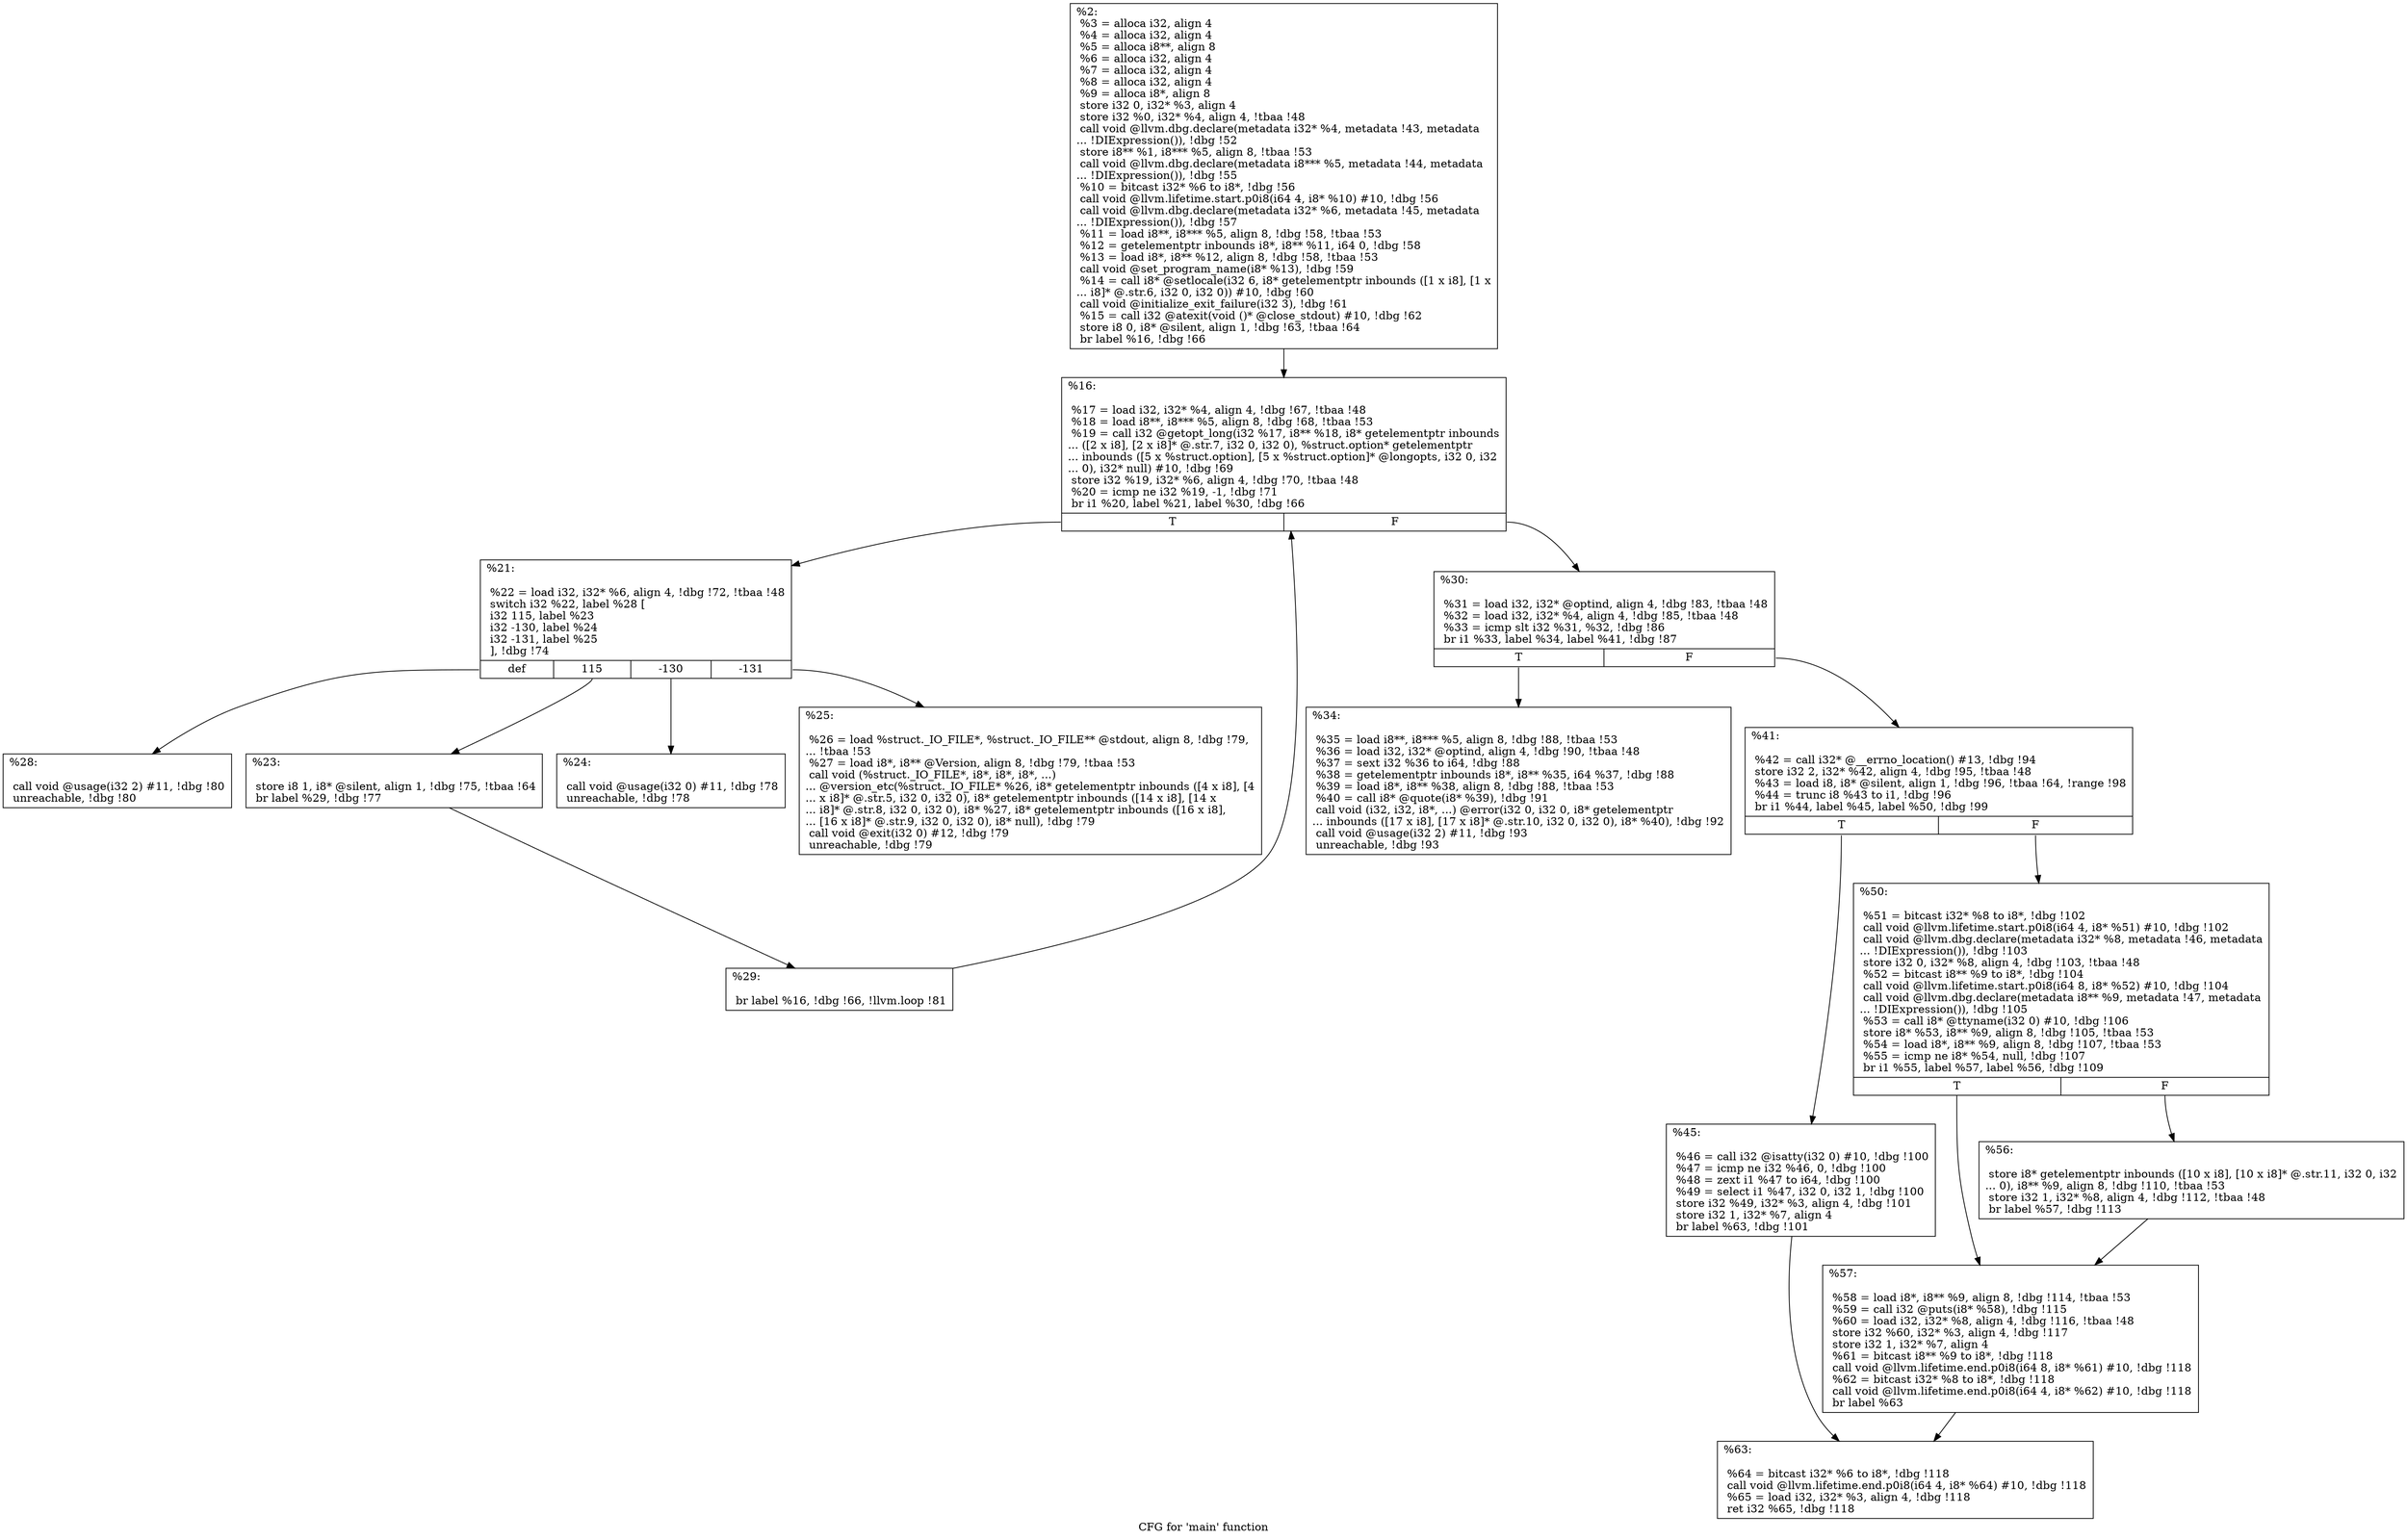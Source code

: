 digraph "CFG for 'main' function" {
	label="CFG for 'main' function";

	Node0x1e33370 [shape=record,label="{%2:\l  %3 = alloca i32, align 4\l  %4 = alloca i32, align 4\l  %5 = alloca i8**, align 8\l  %6 = alloca i32, align 4\l  %7 = alloca i32, align 4\l  %8 = alloca i32, align 4\l  %9 = alloca i8*, align 8\l  store i32 0, i32* %3, align 4\l  store i32 %0, i32* %4, align 4, !tbaa !48\l  call void @llvm.dbg.declare(metadata i32* %4, metadata !43, metadata\l... !DIExpression()), !dbg !52\l  store i8** %1, i8*** %5, align 8, !tbaa !53\l  call void @llvm.dbg.declare(metadata i8*** %5, metadata !44, metadata\l... !DIExpression()), !dbg !55\l  %10 = bitcast i32* %6 to i8*, !dbg !56\l  call void @llvm.lifetime.start.p0i8(i64 4, i8* %10) #10, !dbg !56\l  call void @llvm.dbg.declare(metadata i32* %6, metadata !45, metadata\l... !DIExpression()), !dbg !57\l  %11 = load i8**, i8*** %5, align 8, !dbg !58, !tbaa !53\l  %12 = getelementptr inbounds i8*, i8** %11, i64 0, !dbg !58\l  %13 = load i8*, i8** %12, align 8, !dbg !58, !tbaa !53\l  call void @set_program_name(i8* %13), !dbg !59\l  %14 = call i8* @setlocale(i32 6, i8* getelementptr inbounds ([1 x i8], [1 x\l... i8]* @.str.6, i32 0, i32 0)) #10, !dbg !60\l  call void @initialize_exit_failure(i32 3), !dbg !61\l  %15 = call i32 @atexit(void ()* @close_stdout) #10, !dbg !62\l  store i8 0, i8* @silent, align 1, !dbg !63, !tbaa !64\l  br label %16, !dbg !66\l}"];
	Node0x1e33370 -> Node0x1e33450;
	Node0x1e33450 [shape=record,label="{%16:\l\l  %17 = load i32, i32* %4, align 4, !dbg !67, !tbaa !48\l  %18 = load i8**, i8*** %5, align 8, !dbg !68, !tbaa !53\l  %19 = call i32 @getopt_long(i32 %17, i8** %18, i8* getelementptr inbounds\l... ([2 x i8], [2 x i8]* @.str.7, i32 0, i32 0), %struct.option* getelementptr\l... inbounds ([5 x %struct.option], [5 x %struct.option]* @longopts, i32 0, i32\l... 0), i32* null) #10, !dbg !69\l  store i32 %19, i32* %6, align 4, !dbg !70, !tbaa !48\l  %20 = icmp ne i32 %19, -1, !dbg !71\l  br i1 %20, label %21, label %30, !dbg !66\l|{<s0>T|<s1>F}}"];
	Node0x1e33450:s0 -> Node0x1e334a0;
	Node0x1e33450:s1 -> Node0x1e33680;
	Node0x1e334a0 [shape=record,label="{%21:\l\l  %22 = load i32, i32* %6, align 4, !dbg !72, !tbaa !48\l  switch i32 %22, label %28 [\l    i32 115, label %23\l    i32 -130, label %24\l    i32 -131, label %25\l  ], !dbg !74\l|{<s0>def|<s1>115|<s2>-130|<s3>-131}}"];
	Node0x1e334a0:s0 -> Node0x1e335e0;
	Node0x1e334a0:s1 -> Node0x1e334f0;
	Node0x1e334a0:s2 -> Node0x1e33540;
	Node0x1e334a0:s3 -> Node0x1e33590;
	Node0x1e334f0 [shape=record,label="{%23:\l\l  store i8 1, i8* @silent, align 1, !dbg !75, !tbaa !64\l  br label %29, !dbg !77\l}"];
	Node0x1e334f0 -> Node0x1e33630;
	Node0x1e33540 [shape=record,label="{%24:\l\l  call void @usage(i32 0) #11, !dbg !78\l  unreachable, !dbg !78\l}"];
	Node0x1e33590 [shape=record,label="{%25:\l\l  %26 = load %struct._IO_FILE*, %struct._IO_FILE** @stdout, align 8, !dbg !79,\l... !tbaa !53\l  %27 = load i8*, i8** @Version, align 8, !dbg !79, !tbaa !53\l  call void (%struct._IO_FILE*, i8*, i8*, i8*, ...)\l... @version_etc(%struct._IO_FILE* %26, i8* getelementptr inbounds ([4 x i8], [4\l... x i8]* @.str.5, i32 0, i32 0), i8* getelementptr inbounds ([14 x i8], [14 x\l... i8]* @.str.8, i32 0, i32 0), i8* %27, i8* getelementptr inbounds ([16 x i8],\l... [16 x i8]* @.str.9, i32 0, i32 0), i8* null), !dbg !79\l  call void @exit(i32 0) #12, !dbg !79\l  unreachable, !dbg !79\l}"];
	Node0x1e335e0 [shape=record,label="{%28:\l\l  call void @usage(i32 2) #11, !dbg !80\l  unreachable, !dbg !80\l}"];
	Node0x1e33630 [shape=record,label="{%29:\l\l  br label %16, !dbg !66, !llvm.loop !81\l}"];
	Node0x1e33630 -> Node0x1e33450;
	Node0x1e33680 [shape=record,label="{%30:\l\l  %31 = load i32, i32* @optind, align 4, !dbg !83, !tbaa !48\l  %32 = load i32, i32* %4, align 4, !dbg !85, !tbaa !48\l  %33 = icmp slt i32 %31, %32, !dbg !86\l  br i1 %33, label %34, label %41, !dbg !87\l|{<s0>T|<s1>F}}"];
	Node0x1e33680:s0 -> Node0x1e336d0;
	Node0x1e33680:s1 -> Node0x1e33720;
	Node0x1e336d0 [shape=record,label="{%34:\l\l  %35 = load i8**, i8*** %5, align 8, !dbg !88, !tbaa !53\l  %36 = load i32, i32* @optind, align 4, !dbg !90, !tbaa !48\l  %37 = sext i32 %36 to i64, !dbg !88\l  %38 = getelementptr inbounds i8*, i8** %35, i64 %37, !dbg !88\l  %39 = load i8*, i8** %38, align 8, !dbg !88, !tbaa !53\l  %40 = call i8* @quote(i8* %39), !dbg !91\l  call void (i32, i32, i8*, ...) @error(i32 0, i32 0, i8* getelementptr\l... inbounds ([17 x i8], [17 x i8]* @.str.10, i32 0, i32 0), i8* %40), !dbg !92\l  call void @usage(i32 2) #11, !dbg !93\l  unreachable, !dbg !93\l}"];
	Node0x1e33720 [shape=record,label="{%41:\l\l  %42 = call i32* @__errno_location() #13, !dbg !94\l  store i32 2, i32* %42, align 4, !dbg !95, !tbaa !48\l  %43 = load i8, i8* @silent, align 1, !dbg !96, !tbaa !64, !range !98\l  %44 = trunc i8 %43 to i1, !dbg !96\l  br i1 %44, label %45, label %50, !dbg !99\l|{<s0>T|<s1>F}}"];
	Node0x1e33720:s0 -> Node0x1e33770;
	Node0x1e33720:s1 -> Node0x1e337c0;
	Node0x1e33770 [shape=record,label="{%45:\l\l  %46 = call i32 @isatty(i32 0) #10, !dbg !100\l  %47 = icmp ne i32 %46, 0, !dbg !100\l  %48 = zext i1 %47 to i64, !dbg !100\l  %49 = select i1 %47, i32 0, i32 1, !dbg !100\l  store i32 %49, i32* %3, align 4, !dbg !101\l  store i32 1, i32* %7, align 4\l  br label %63, !dbg !101\l}"];
	Node0x1e33770 -> Node0x1e338b0;
	Node0x1e337c0 [shape=record,label="{%50:\l\l  %51 = bitcast i32* %8 to i8*, !dbg !102\l  call void @llvm.lifetime.start.p0i8(i64 4, i8* %51) #10, !dbg !102\l  call void @llvm.dbg.declare(metadata i32* %8, metadata !46, metadata\l... !DIExpression()), !dbg !103\l  store i32 0, i32* %8, align 4, !dbg !103, !tbaa !48\l  %52 = bitcast i8** %9 to i8*, !dbg !104\l  call void @llvm.lifetime.start.p0i8(i64 8, i8* %52) #10, !dbg !104\l  call void @llvm.dbg.declare(metadata i8** %9, metadata !47, metadata\l... !DIExpression()), !dbg !105\l  %53 = call i8* @ttyname(i32 0) #10, !dbg !106\l  store i8* %53, i8** %9, align 8, !dbg !105, !tbaa !53\l  %54 = load i8*, i8** %9, align 8, !dbg !107, !tbaa !53\l  %55 = icmp ne i8* %54, null, !dbg !107\l  br i1 %55, label %57, label %56, !dbg !109\l|{<s0>T|<s1>F}}"];
	Node0x1e337c0:s0 -> Node0x1e33860;
	Node0x1e337c0:s1 -> Node0x1e33810;
	Node0x1e33810 [shape=record,label="{%56:\l\l  store i8* getelementptr inbounds ([10 x i8], [10 x i8]* @.str.11, i32 0, i32\l... 0), i8** %9, align 8, !dbg !110, !tbaa !53\l  store i32 1, i32* %8, align 4, !dbg !112, !tbaa !48\l  br label %57, !dbg !113\l}"];
	Node0x1e33810 -> Node0x1e33860;
	Node0x1e33860 [shape=record,label="{%57:\l\l  %58 = load i8*, i8** %9, align 8, !dbg !114, !tbaa !53\l  %59 = call i32 @puts(i8* %58), !dbg !115\l  %60 = load i32, i32* %8, align 4, !dbg !116, !tbaa !48\l  store i32 %60, i32* %3, align 4, !dbg !117\l  store i32 1, i32* %7, align 4\l  %61 = bitcast i8** %9 to i8*, !dbg !118\l  call void @llvm.lifetime.end.p0i8(i64 8, i8* %61) #10, !dbg !118\l  %62 = bitcast i32* %8 to i8*, !dbg !118\l  call void @llvm.lifetime.end.p0i8(i64 4, i8* %62) #10, !dbg !118\l  br label %63\l}"];
	Node0x1e33860 -> Node0x1e338b0;
	Node0x1e338b0 [shape=record,label="{%63:\l\l  %64 = bitcast i32* %6 to i8*, !dbg !118\l  call void @llvm.lifetime.end.p0i8(i64 4, i8* %64) #10, !dbg !118\l  %65 = load i32, i32* %3, align 4, !dbg !118\l  ret i32 %65, !dbg !118\l}"];
}

